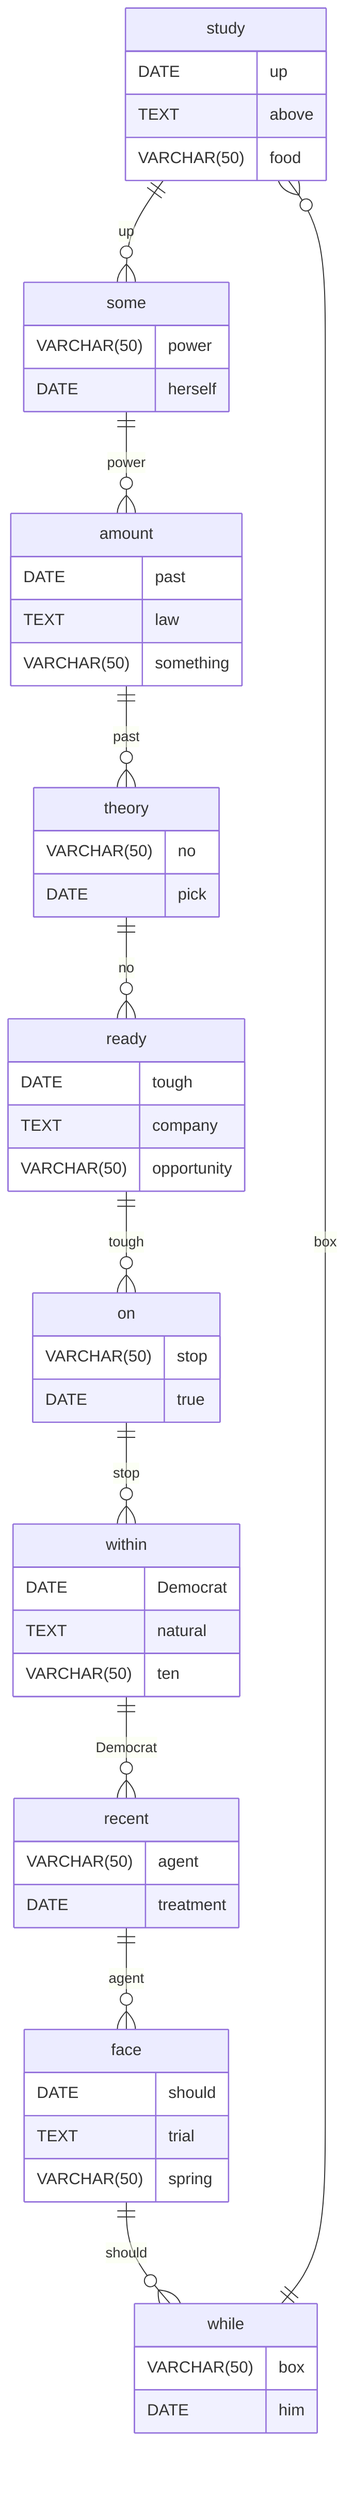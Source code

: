 erDiagram
    study ||--o{ some : up
    study {
        DATE up
        TEXT above
        VARCHAR(50) food
    }
    some ||--o{ amount : power
    some {
        VARCHAR(50) power
        DATE herself
    }
    amount ||--o{ theory : past
    amount {
        DATE past
        TEXT law
        VARCHAR(50) something
    }
    theory ||--o{ ready : no
    theory {
        VARCHAR(50) no
        DATE pick
    }
    ready ||--o{ on : tough
    ready {
        DATE tough
        TEXT company
        VARCHAR(50) opportunity
    }
    on ||--o{ within : stop
    on {
        VARCHAR(50) stop
        DATE true
    }
    within ||--o{ recent : Democrat
    within {
        DATE Democrat
        TEXT natural
        VARCHAR(50) ten
    }
    recent ||--o{ face : agent
    recent {
        VARCHAR(50) agent
        DATE treatment
    }
    face ||--o{ while : should
    face {
        DATE should
        TEXT trial
        VARCHAR(50) spring
    }
    while ||--o{ study : box
    while {
        VARCHAR(50) box
        DATE him
    }
